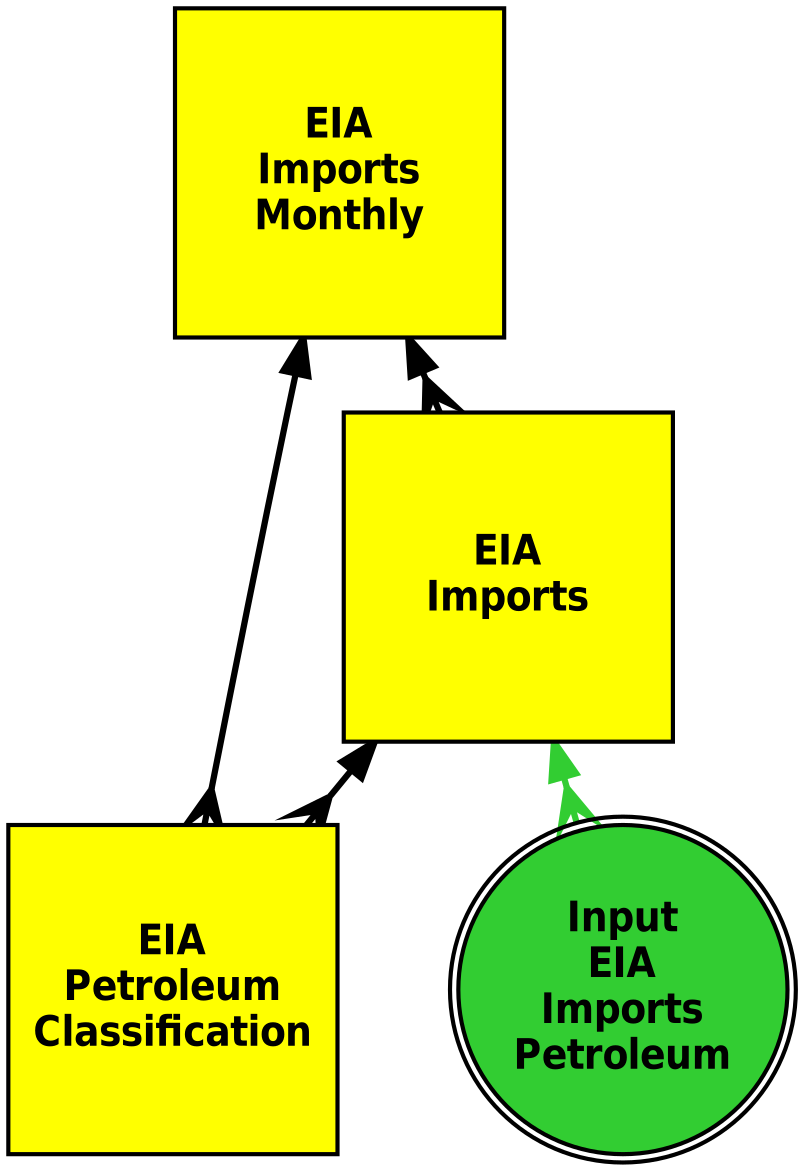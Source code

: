 digraph dependencies {
layers="one:two:three";
outputorder="edgesfirst";
nodesep=0.75;
EIA_Imports_Monthly [layer="two"] [style="filled"] [height="2.2"] [shape="box"] [fontsize="20"] [fillcolor="yellow"] [fontname="Helvetica-Narrow-Bold"] [fixedsize="true"] [label="EIA\nImports\nMonthly"] [width="2.2"] [penwidth="2"];
EIA_Imports_Monthly -> EIA_Imports [layer="one"] [arrowhead="crow"] [color="black"] [arrowsize="1.75"] [dir="both"] [penwidth="3"];
EIA_Imports_Monthly -> EIA_Petroleum_Classification [layer="one"] [arrowhead="crow"] [color="black"] [arrowsize="1.75"] [dir="both"] [penwidth="3"];
EIA_Imports [layer="two"] [style="filled"] [height="2.2"] [shape="box"] [fontsize="20"] [fillcolor="yellow"] [fontname="Helvetica-Narrow-Bold"] [fixedsize="true"] [label="EIA\nImports"] [width="2.2"] [penwidth="2"];
EIA_Imports -> EIA_Petroleum_Classification [layer="one"] [arrowhead="crow"] [color="black"] [arrowsize="1.75"] [dir="both"] [penwidth="3"];
EIA_Imports -> Input_EIA_Imports_Petroleum [layer="one"] [arrowhead="crow"] [color="limegreen"] [arrowsize="1.75"] [dir="both"] [penwidth="3"];
EIA_Petroleum_Classification [layer="two"] [style="filled"] [height="2.2"] [shape="box"] [fontsize="20"] [fillcolor="yellow"] [fontname="Helvetica-Narrow-Bold"] [fixedsize="true"] [label="EIA\nPetroleum\nClassification"] [width="2.2"] [penwidth="2"];
Input_EIA_Imports_Petroleum [layer="two"] [style="filled"] [height="2.2"] [shape="doublecircle"] [fontsize="20"] [fillcolor="limegreen"] [fontname="Helvetica-Narrow-Bold"] [fixedsize="true"] [label="Input\nEIA\nImports\nPetroleum"] [width="2.2"] [penwidth="2"];
}
